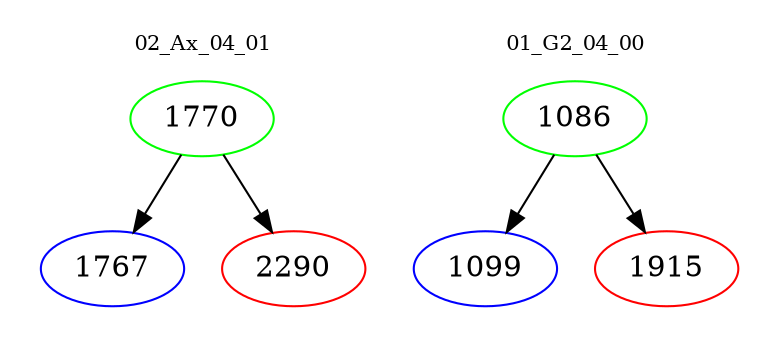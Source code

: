 digraph{
subgraph cluster_0 {
color = white
label = "02_Ax_04_01";
fontsize=10;
T0_1770 [label="1770", color="green"]
T0_1770 -> T0_1767 [color="black"]
T0_1767 [label="1767", color="blue"]
T0_1770 -> T0_2290 [color="black"]
T0_2290 [label="2290", color="red"]
}
subgraph cluster_1 {
color = white
label = "01_G2_04_00";
fontsize=10;
T1_1086 [label="1086", color="green"]
T1_1086 -> T1_1099 [color="black"]
T1_1099 [label="1099", color="blue"]
T1_1086 -> T1_1915 [color="black"]
T1_1915 [label="1915", color="red"]
}
}

